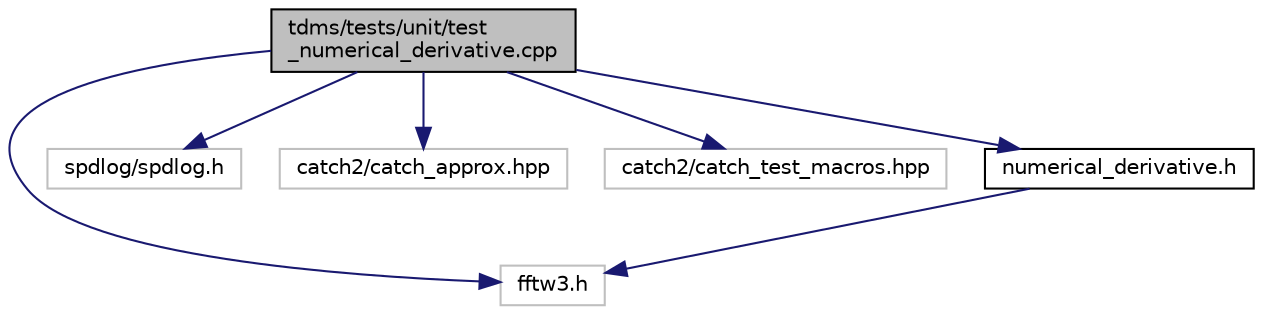 digraph "tdms/tests/unit/test_numerical_derivative.cpp"
{
 // LATEX_PDF_SIZE
  edge [fontname="Helvetica",fontsize="10",labelfontname="Helvetica",labelfontsize="10"];
  node [fontname="Helvetica",fontsize="10",shape=record];
  Node1 [label="tdms/tests/unit/test\l_numerical_derivative.cpp",height=0.2,width=0.4,color="black", fillcolor="grey75", style="filled", fontcolor="black",tooltip="Tests of the numerical differentiation/FFT functions."];
  Node1 -> Node2 [color="midnightblue",fontsize="10",style="solid",fontname="Helvetica"];
  Node2 [label="fftw3.h",height=0.2,width=0.4,color="grey75", fillcolor="white", style="filled",tooltip=" "];
  Node1 -> Node3 [color="midnightblue",fontsize="10",style="solid",fontname="Helvetica"];
  Node3 [label="spdlog/spdlog.h",height=0.2,width=0.4,color="grey75", fillcolor="white", style="filled",tooltip=" "];
  Node1 -> Node4 [color="midnightblue",fontsize="10",style="solid",fontname="Helvetica"];
  Node4 [label="catch2/catch_approx.hpp",height=0.2,width=0.4,color="grey75", fillcolor="white", style="filled",tooltip=" "];
  Node1 -> Node5 [color="midnightblue",fontsize="10",style="solid",fontname="Helvetica"];
  Node5 [label="catch2/catch_test_macros.hpp",height=0.2,width=0.4,color="grey75", fillcolor="white", style="filled",tooltip=" "];
  Node1 -> Node6 [color="midnightblue",fontsize="10",style="solid",fontname="Helvetica"];
  Node6 [label="numerical_derivative.h",height=0.2,width=0.4,color="black", fillcolor="white", style="filled",URL="$numerical__derivative_8h.html",tooltip="Functions to calculate the numerical derivatives."];
  Node6 -> Node2 [color="midnightblue",fontsize="10",style="solid",fontname="Helvetica"];
}
